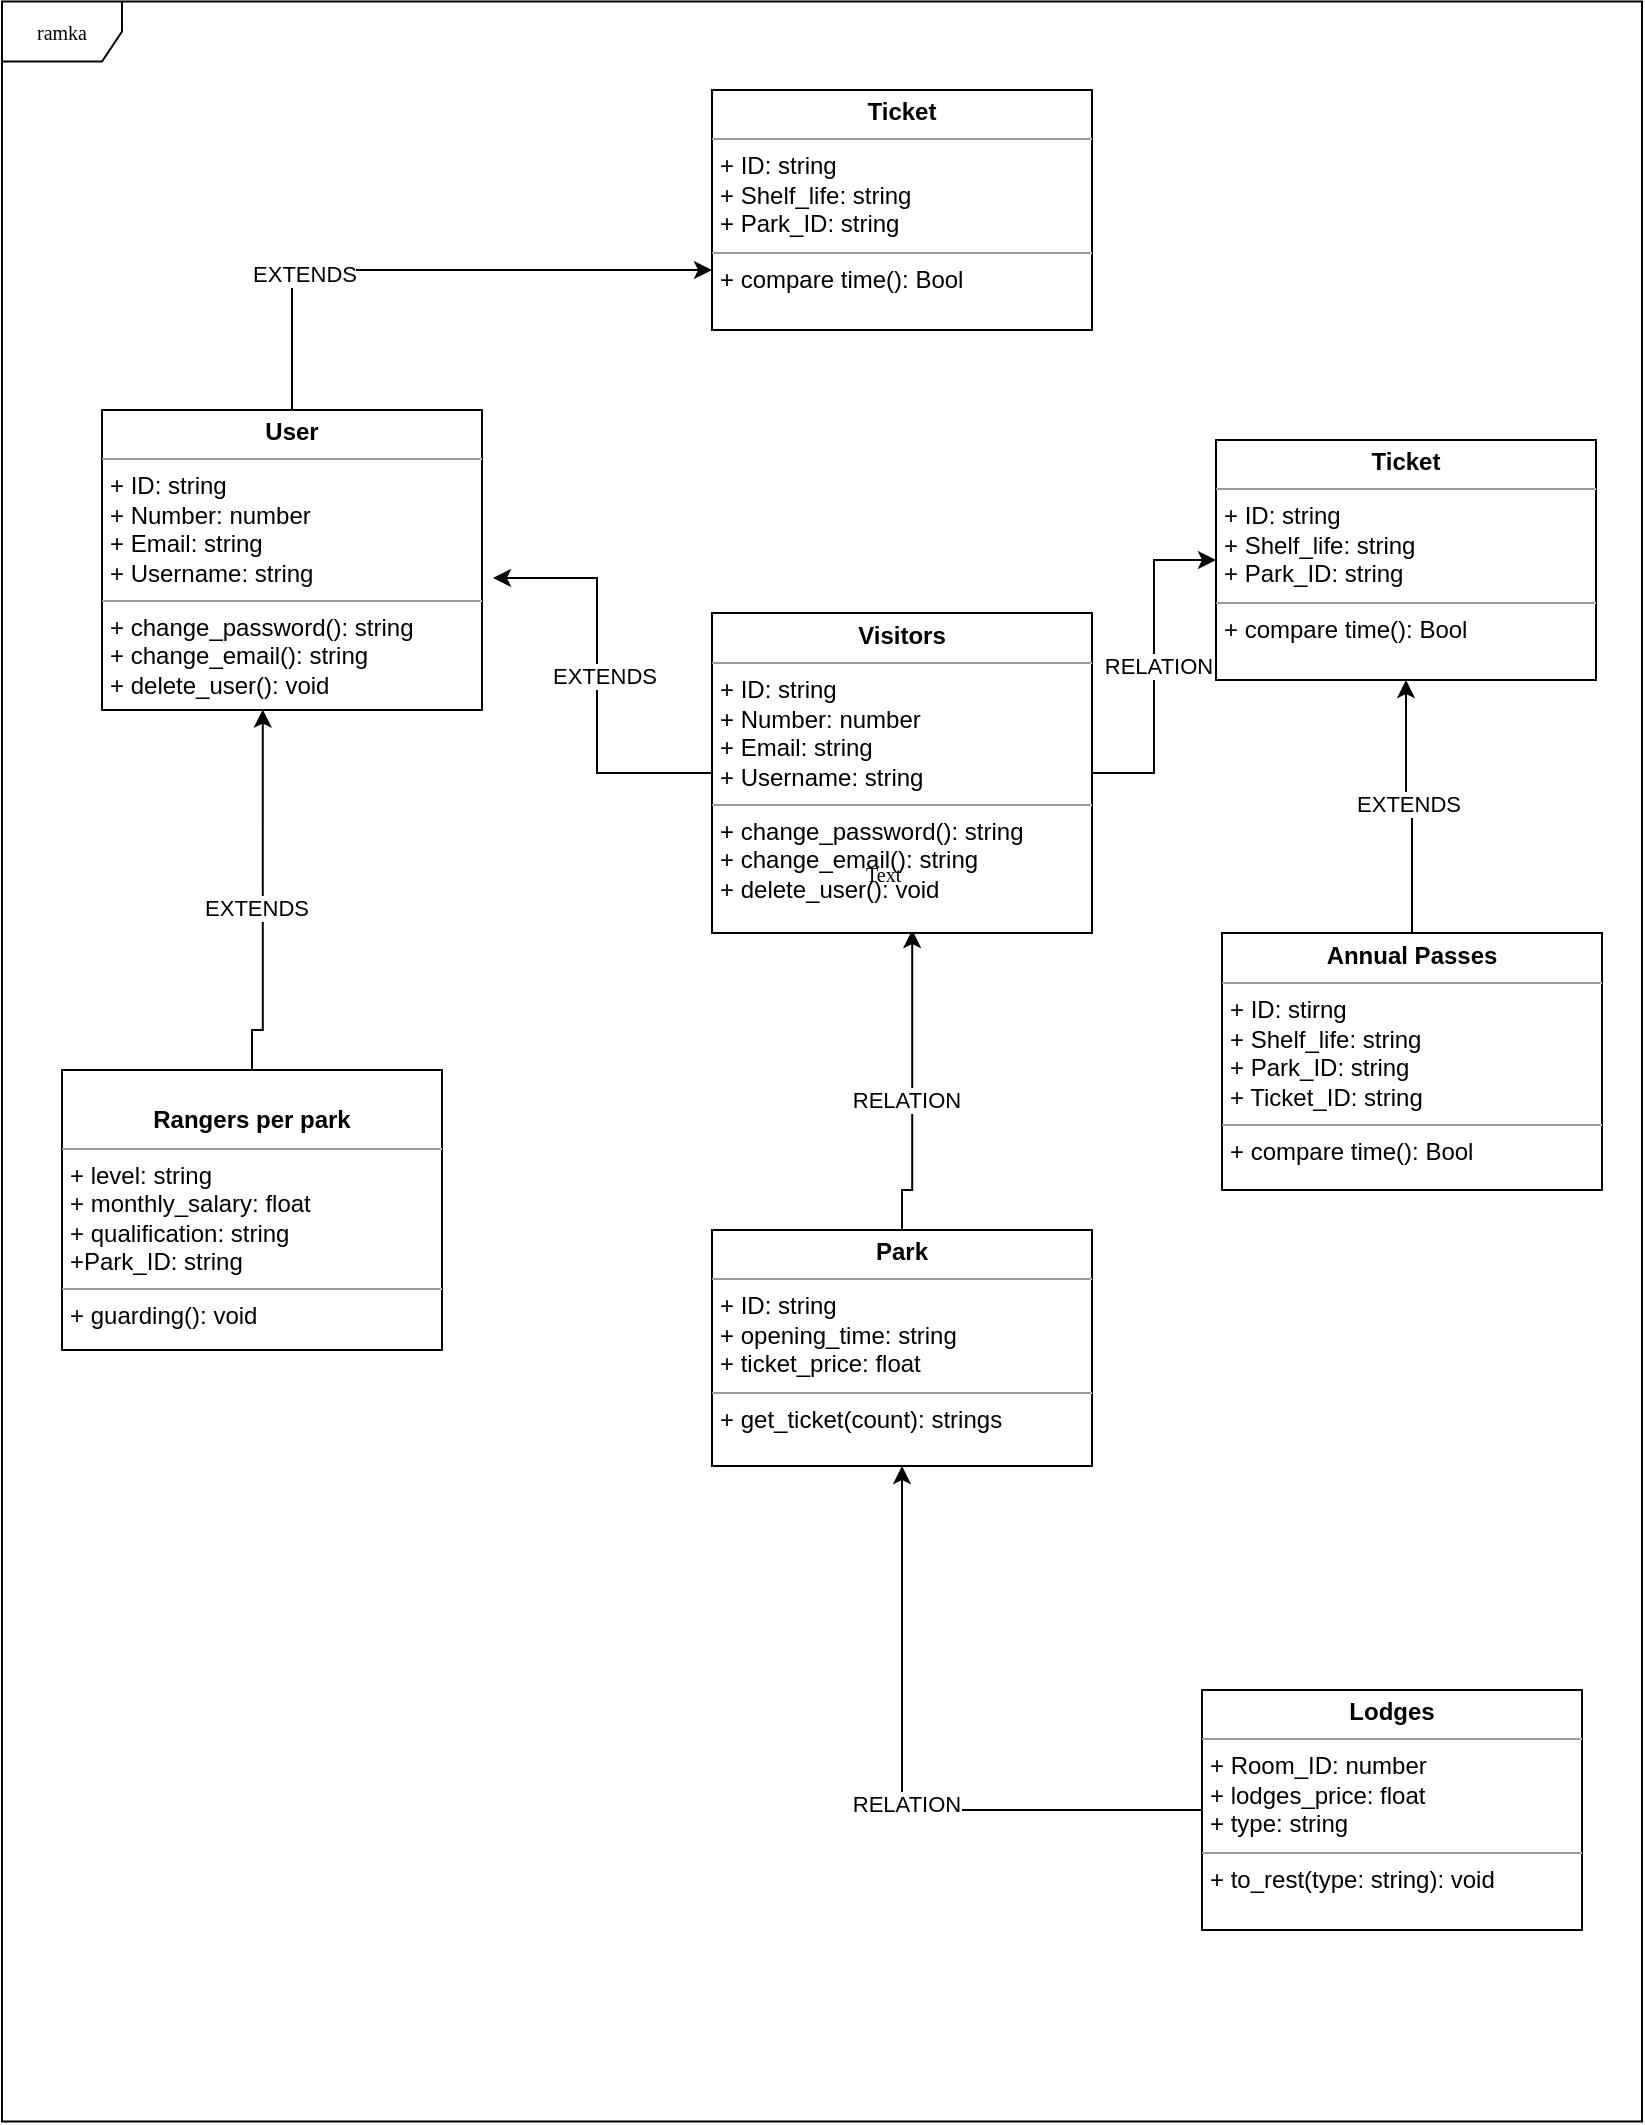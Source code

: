 <mxfile version="21.6.5" type="device">
  <diagram name="Страница 1" id="w_TsuvgLwvVFTextt2e2">
    <mxGraphModel dx="1562" dy="979" grid="1" gridSize="10" guides="1" tooltips="1" connect="1" arrows="1" fold="1" page="1" pageScale="1" pageWidth="827" pageHeight="1169" math="0" shadow="0">
      <root>
        <mxCell id="0" />
        <mxCell id="1" parent="0" />
        <mxCell id="UoJGSD2_RGUCKRnnXLFG-28" value="&lt;font style=&quot;vertical-align: inherit;&quot;&gt;&lt;font style=&quot;vertical-align: inherit;&quot;&gt;ramka&lt;/font&gt;&lt;/font&gt;" style="shape=umlFrame;whiteSpace=wrap;html=1;rounded=0;shadow=0;comic=0;labelBackgroundColor=none;strokeWidth=1;fontFamily=Verdana;fontSize=10;align=center;" vertex="1" parent="1">
          <mxGeometry x="30" y="35.75" width="820" height="1060" as="geometry" />
        </mxCell>
        <mxCell id="UoJGSD2_RGUCKRnnXLFG-33" value="&lt;p style=&quot;margin:0px;margin-top:4px;text-align:center;&quot;&gt;&lt;b&gt;Ticket&lt;/b&gt;&lt;/p&gt;&lt;hr size=&quot;1&quot;&gt;&lt;p style=&quot;margin:0px;margin-left:4px;&quot;&gt;+ ID: string&lt;br&gt;+ Shelf_life: string&lt;/p&gt;&lt;p style=&quot;margin:0px;margin-left:4px;&quot;&gt;+ Park_ID: string&lt;/p&gt;&lt;hr size=&quot;1&quot;&gt;&lt;p style=&quot;margin:0px;margin-left:4px;&quot;&gt;+ compare time(): Bool&lt;/p&gt;" style="verticalAlign=top;align=left;overflow=fill;fontSize=12;fontFamily=Helvetica;html=1;rounded=0;shadow=0;comic=0;labelBackgroundColor=none;strokeWidth=1" vertex="1" parent="1">
          <mxGeometry x="637" y="255" width="190" height="120" as="geometry" />
        </mxCell>
        <mxCell id="UoJGSD2_RGUCKRnnXLFG-34" style="edgeStyle=orthogonalEdgeStyle;rounded=0;orthogonalLoop=1;jettySize=auto;html=1;entryX=0.555;entryY=0.438;entryDx=0;entryDy=0;entryPerimeter=0;" edge="1" parent="1" source="UoJGSD2_RGUCKRnnXLFG-36" target="UoJGSD2_RGUCKRnnXLFG-28">
          <mxGeometry relative="1" as="geometry" />
        </mxCell>
        <mxCell id="UoJGSD2_RGUCKRnnXLFG-35" value="RELATION" style="edgeLabel;html=1;align=center;verticalAlign=middle;resizable=0;points=[];" vertex="1" connectable="0" parent="UoJGSD2_RGUCKRnnXLFG-34">
          <mxGeometry x="-0.692" y="-2" relative="1" as="geometry">
            <mxPoint x="-2" y="-47" as="offset" />
          </mxGeometry>
        </mxCell>
        <mxCell id="UoJGSD2_RGUCKRnnXLFG-36" value="&lt;p style=&quot;margin:0px;margin-top:4px;text-align:center;&quot;&gt;&lt;b&gt;Park&lt;/b&gt;&lt;/p&gt;&lt;hr size=&quot;1&quot;&gt;&lt;p style=&quot;margin:0px;margin-left:4px;&quot;&gt;+ ID: string&lt;br&gt;+ opening_time: string&lt;/p&gt;&lt;p style=&quot;margin:0px;margin-left:4px;&quot;&gt;+ ticket_price: float&lt;/p&gt;&lt;hr size=&quot;1&quot;&gt;&lt;p style=&quot;margin:0px;margin-left:4px;&quot;&gt;+ get_ticket(count): strings&lt;/p&gt;" style="verticalAlign=top;align=left;overflow=fill;fontSize=12;fontFamily=Helvetica;html=1;rounded=0;shadow=0;comic=0;labelBackgroundColor=none;strokeWidth=1" vertex="1" parent="1">
          <mxGeometry x="385" y="650" width="190" height="118" as="geometry" />
        </mxCell>
        <mxCell id="UoJGSD2_RGUCKRnnXLFG-37" style="edgeStyle=orthogonalEdgeStyle;rounded=0;orthogonalLoop=1;jettySize=auto;html=1;" edge="1" parent="1" source="UoJGSD2_RGUCKRnnXLFG-39" target="UoJGSD2_RGUCKRnnXLFG-33">
          <mxGeometry relative="1" as="geometry" />
        </mxCell>
        <mxCell id="UoJGSD2_RGUCKRnnXLFG-38" value="EXTENDS" style="edgeLabel;html=1;align=center;verticalAlign=middle;resizable=0;points=[];" vertex="1" connectable="0" parent="UoJGSD2_RGUCKRnnXLFG-37">
          <mxGeometry x="0.012" y="-2" relative="1" as="geometry">
            <mxPoint as="offset" />
          </mxGeometry>
        </mxCell>
        <mxCell id="UoJGSD2_RGUCKRnnXLFG-39" value="&lt;p style=&quot;margin:0px;margin-top:4px;text-align:center;&quot;&gt;&lt;b&gt;Annual Passes&lt;/b&gt;&lt;/p&gt;&lt;hr size=&quot;1&quot;&gt;&lt;p style=&quot;margin:0px;margin-left:4px;&quot;&gt;+ ID: stirng&lt;/p&gt;&lt;p style=&quot;margin:0px;margin-left:4px;&quot;&gt;+ Shelf_life: string&lt;br&gt;+ Park_ID: string&lt;/p&gt;&lt;p style=&quot;margin:0px;margin-left:4px;&quot;&gt;+ Ticket_ID: string&lt;/p&gt;&lt;hr size=&quot;1&quot;&gt;&lt;p style=&quot;margin:0px;margin-left:4px;&quot;&gt;+ compare time(): Bool&lt;/p&gt;" style="verticalAlign=top;align=left;overflow=fill;fontSize=12;fontFamily=Helvetica;html=1;rounded=0;shadow=0;comic=0;labelBackgroundColor=none;strokeWidth=1" vertex="1" parent="1">
          <mxGeometry x="640" y="501.5" width="190" height="128.5" as="geometry" />
        </mxCell>
        <mxCell id="UoJGSD2_RGUCKRnnXLFG-40" style="edgeStyle=orthogonalEdgeStyle;rounded=0;orthogonalLoop=1;jettySize=auto;html=1;entryX=1.029;entryY=0.56;entryDx=0;entryDy=0;entryPerimeter=0;" edge="1" parent="1" source="UoJGSD2_RGUCKRnnXLFG-44" target="UoJGSD2_RGUCKRnnXLFG-48">
          <mxGeometry relative="1" as="geometry" />
        </mxCell>
        <mxCell id="UoJGSD2_RGUCKRnnXLFG-41" value="EXTENDS" style="edgeLabel;html=1;align=center;verticalAlign=middle;resizable=0;points=[];" vertex="1" connectable="0" parent="UoJGSD2_RGUCKRnnXLFG-40">
          <mxGeometry x="0.032" y="-2" relative="1" as="geometry">
            <mxPoint x="1" y="1" as="offset" />
          </mxGeometry>
        </mxCell>
        <mxCell id="UoJGSD2_RGUCKRnnXLFG-42" style="edgeStyle=orthogonalEdgeStyle;rounded=0;orthogonalLoop=1;jettySize=auto;html=1;entryX=0;entryY=0.5;entryDx=0;entryDy=0;" edge="1" parent="1" source="UoJGSD2_RGUCKRnnXLFG-44" target="UoJGSD2_RGUCKRnnXLFG-33">
          <mxGeometry relative="1" as="geometry" />
        </mxCell>
        <mxCell id="UoJGSD2_RGUCKRnnXLFG-43" value="RELATION" style="edgeLabel;html=1;align=center;verticalAlign=middle;resizable=0;points=[];" vertex="1" connectable="0" parent="UoJGSD2_RGUCKRnnXLFG-42">
          <mxGeometry x="0.01" y="-2" relative="1" as="geometry">
            <mxPoint as="offset" />
          </mxGeometry>
        </mxCell>
        <mxCell id="UoJGSD2_RGUCKRnnXLFG-44" value="&lt;p style=&quot;margin:0px;margin-top:4px;text-align:center;&quot;&gt;&lt;b&gt;Visitors&lt;/b&gt;&lt;/p&gt;&lt;hr size=&quot;1&quot;&gt;&lt;p style=&quot;margin:0px;margin-left:4px;&quot;&gt;+ ID: string&lt;br&gt;+ Number: number&lt;/p&gt;&lt;p style=&quot;margin:0px;margin-left:4px;&quot;&gt;+ Email: string&lt;/p&gt;&lt;p style=&quot;margin:0px;margin-left:4px;&quot;&gt;+ Username: string&lt;/p&gt;&lt;hr size=&quot;1&quot;&gt;&lt;p style=&quot;margin:0px;margin-left:4px;&quot;&gt;+ change_password(): string&lt;br&gt;+ change_email(): string&lt;/p&gt;&lt;p style=&quot;margin:0px;margin-left:4px;&quot;&gt;+ delete_user(): void&lt;/p&gt;" style="verticalAlign=top;align=left;overflow=fill;fontSize=12;fontFamily=Helvetica;html=1;rounded=0;shadow=0;comic=0;labelBackgroundColor=none;strokeWidth=1" vertex="1" parent="1">
          <mxGeometry x="385" y="341.5" width="190" height="160" as="geometry" />
        </mxCell>
        <mxCell id="UoJGSD2_RGUCKRnnXLFG-45" value="Text" style="text;html=1;resizable=0;points=[];autosize=1;align=left;verticalAlign=top;spacingTop=-4;fontSize=10;fontFamily=Verdana;fontColor=#000000;" vertex="1" parent="1">
          <mxGeometry x="460" y="464" width="40" height="10" as="geometry" />
        </mxCell>
        <mxCell id="UoJGSD2_RGUCKRnnXLFG-60" style="edgeStyle=orthogonalEdgeStyle;rounded=0;orthogonalLoop=1;jettySize=auto;html=1;entryX=0;entryY=0.75;entryDx=0;entryDy=0;" edge="1" parent="1" source="UoJGSD2_RGUCKRnnXLFG-48" target="UoJGSD2_RGUCKRnnXLFG-59">
          <mxGeometry relative="1" as="geometry">
            <Array as="points">
              <mxPoint x="175" y="170" />
            </Array>
          </mxGeometry>
        </mxCell>
        <mxCell id="UoJGSD2_RGUCKRnnXLFG-61" value="EXTENDS" style="edgeLabel;html=1;align=center;verticalAlign=middle;resizable=0;points=[];" vertex="1" connectable="0" parent="UoJGSD2_RGUCKRnnXLFG-60">
          <mxGeometry x="-0.461" y="-1" relative="1" as="geometry">
            <mxPoint y="1" as="offset" />
          </mxGeometry>
        </mxCell>
        <mxCell id="UoJGSD2_RGUCKRnnXLFG-48" value="&lt;p style=&quot;margin:0px;margin-top:4px;text-align:center;&quot;&gt;&lt;b&gt;User&lt;/b&gt;&lt;/p&gt;&lt;hr size=&quot;1&quot;&gt;&lt;p style=&quot;margin:0px;margin-left:4px;&quot;&gt;+ ID: string&lt;br&gt;+ Number: number&lt;/p&gt;&lt;p style=&quot;margin:0px;margin-left:4px;&quot;&gt;+ Email: string&lt;/p&gt;&lt;p style=&quot;margin:0px;margin-left:4px;&quot;&gt;+ Username: string&lt;/p&gt;&lt;hr size=&quot;1&quot;&gt;&lt;p style=&quot;margin:0px;margin-left:4px;&quot;&gt;+ change_password(): string&lt;br&gt;+ change_email(): string&lt;/p&gt;&lt;p style=&quot;margin:0px;margin-left:4px;&quot;&gt;+ delete_user(): void&lt;/p&gt;" style="verticalAlign=top;align=left;overflow=fill;fontSize=12;fontFamily=Helvetica;html=1;rounded=0;shadow=0;comic=0;labelBackgroundColor=none;strokeWidth=1" vertex="1" parent="1">
          <mxGeometry x="80" y="240" width="190" height="150" as="geometry" />
        </mxCell>
        <mxCell id="UoJGSD2_RGUCKRnnXLFG-49" style="edgeStyle=orthogonalEdgeStyle;rounded=0;orthogonalLoop=1;jettySize=auto;html=1;entryX=0.159;entryY=0.334;entryDx=0;entryDy=0;entryPerimeter=0;" edge="1" parent="1" source="UoJGSD2_RGUCKRnnXLFG-51" target="UoJGSD2_RGUCKRnnXLFG-28">
          <mxGeometry relative="1" as="geometry" />
        </mxCell>
        <mxCell id="UoJGSD2_RGUCKRnnXLFG-50" value="EXTENDS" style="edgeLabel;html=1;align=center;verticalAlign=middle;resizable=0;points=[];" vertex="1" connectable="0" parent="UoJGSD2_RGUCKRnnXLFG-49">
          <mxGeometry x="-0.778" y="1" relative="1" as="geometry">
            <mxPoint x="1" y="-60" as="offset" />
          </mxGeometry>
        </mxCell>
        <mxCell id="UoJGSD2_RGUCKRnnXLFG-51" value="&lt;p style=&quot;margin:0px;margin-top:4px;text-align:center;&quot;&gt;&lt;br&gt;&lt;b&gt;Rangers per park&lt;/b&gt;&lt;/p&gt;&lt;hr size=&quot;1&quot;&gt;&lt;p style=&quot;margin:0px;margin-left:4px;&quot;&gt;+ level: string&lt;br&gt;+ monthly_salary: float&lt;/p&gt;&lt;p style=&quot;margin:0px;margin-left:4px;&quot;&gt;+ qualification: string&lt;br&gt;&lt;/p&gt;&lt;p style=&quot;margin:0px;margin-left:4px;&quot;&gt;+Park_ID: string&lt;/p&gt;&lt;hr size=&quot;1&quot;&gt;&lt;p style=&quot;margin:0px;margin-left:4px;&quot;&gt;+ guarding(): void&lt;/p&gt;" style="verticalAlign=top;align=left;overflow=fill;fontSize=12;fontFamily=Helvetica;html=1;rounded=0;shadow=0;comic=0;labelBackgroundColor=none;strokeWidth=1" vertex="1" parent="1">
          <mxGeometry x="60" y="570" width="190" height="140" as="geometry" />
        </mxCell>
        <mxCell id="UoJGSD2_RGUCKRnnXLFG-52" style="edgeStyle=orthogonalEdgeStyle;rounded=0;orthogonalLoop=1;jettySize=auto;html=1;entryX=0.5;entryY=1;entryDx=0;entryDy=0;" edge="1" parent="1" source="UoJGSD2_RGUCKRnnXLFG-54" target="UoJGSD2_RGUCKRnnXLFG-36">
          <mxGeometry relative="1" as="geometry" />
        </mxCell>
        <mxCell id="UoJGSD2_RGUCKRnnXLFG-53" value="RELATION" style="edgeLabel;html=1;align=center;verticalAlign=middle;resizable=0;points=[];" vertex="1" connectable="0" parent="UoJGSD2_RGUCKRnnXLFG-52">
          <mxGeometry x="-0.05" y="-2" relative="1" as="geometry">
            <mxPoint as="offset" />
          </mxGeometry>
        </mxCell>
        <mxCell id="UoJGSD2_RGUCKRnnXLFG-54" value="&lt;p style=&quot;margin:0px;margin-top:4px;text-align:center;&quot;&gt;&lt;b&gt;Lodges&lt;/b&gt;&lt;/p&gt;&lt;hr size=&quot;1&quot;&gt;&lt;p style=&quot;margin:0px;margin-left:4px;&quot;&gt;+ Room_ID: number&lt;/p&gt;&lt;p style=&quot;margin:0px;margin-left:4px;&quot;&gt;+ lodges_price: float&lt;br&gt;+ type: string&lt;/p&gt;&lt;hr size=&quot;1&quot;&gt;&lt;p style=&quot;margin:0px;margin-left:4px;&quot;&gt;+ to_rest(type: string): void&lt;/p&gt;" style="verticalAlign=top;align=left;overflow=fill;fontSize=12;fontFamily=Helvetica;html=1;rounded=0;shadow=0;comic=0;labelBackgroundColor=none;strokeWidth=1" vertex="1" parent="1">
          <mxGeometry x="630" y="880" width="190" height="120" as="geometry" />
        </mxCell>
        <mxCell id="UoJGSD2_RGUCKRnnXLFG-59" value="&lt;p style=&quot;margin:0px;margin-top:4px;text-align:center;&quot;&gt;&lt;b&gt;Ticket&lt;/b&gt;&lt;/p&gt;&lt;hr size=&quot;1&quot;&gt;&lt;p style=&quot;margin:0px;margin-left:4px;&quot;&gt;+ ID: string&lt;br&gt;+ Shelf_life: string&lt;/p&gt;&lt;p style=&quot;margin:0px;margin-left:4px;&quot;&gt;+ Park_ID: string&lt;/p&gt;&lt;hr size=&quot;1&quot;&gt;&lt;p style=&quot;margin:0px;margin-left:4px;&quot;&gt;+ compare time(): Bool&lt;/p&gt;" style="verticalAlign=top;align=left;overflow=fill;fontSize=12;fontFamily=Helvetica;html=1;rounded=0;shadow=0;comic=0;labelBackgroundColor=none;strokeWidth=1" vertex="1" parent="1">
          <mxGeometry x="385" y="80" width="190" height="120" as="geometry" />
        </mxCell>
      </root>
    </mxGraphModel>
  </diagram>
</mxfile>
